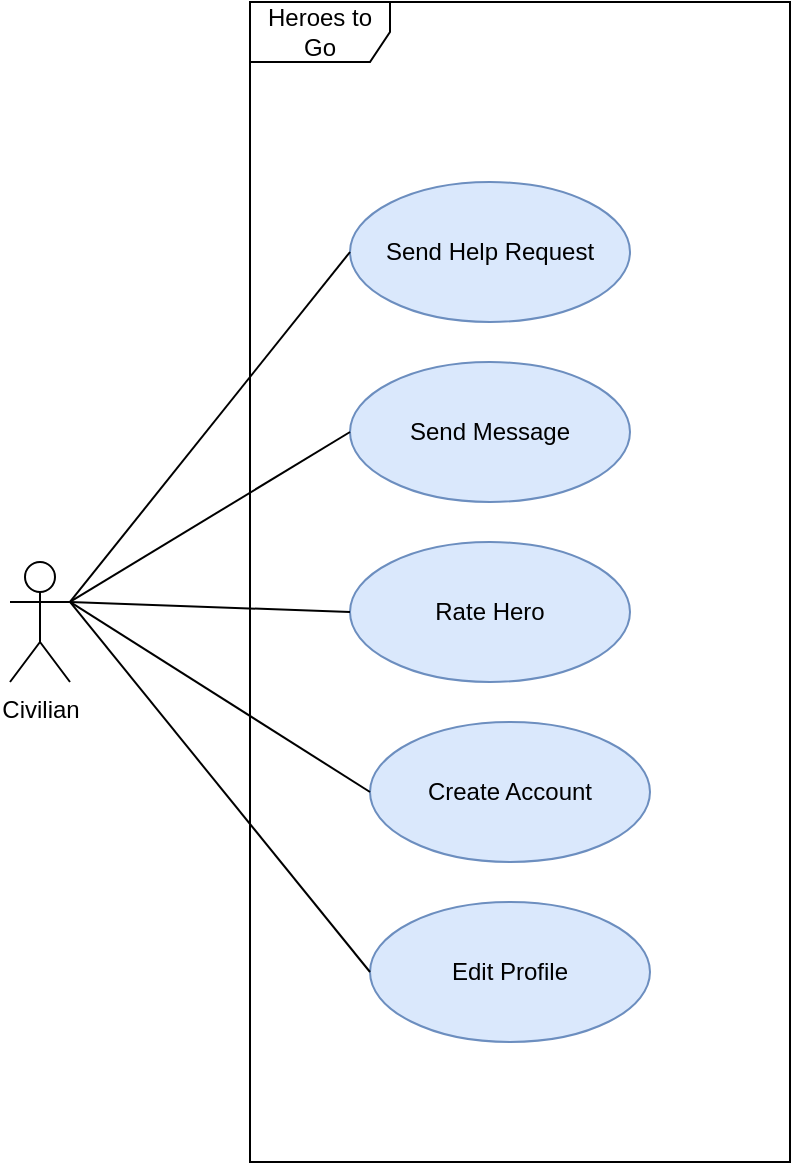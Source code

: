 <mxfile version="20.5.3" type="google"><diagram id="3kuOc1xnYOxijoTCjb82" name="Page-1"><mxGraphModel grid="1" page="1" gridSize="10" guides="1" tooltips="1" connect="1" arrows="1" fold="1" pageScale="1" pageWidth="850" pageHeight="1100" math="0" shadow="0"><root><mxCell id="0"/><mxCell id="1" parent="0"/><mxCell id="BbTnb9lNtIsW0-mmDcOB-1" value="Civilian" style="shape=umlActor;verticalLabelPosition=bottom;verticalAlign=top;html=1;" vertex="1" parent="1"><mxGeometry x="30" y="400" width="30" height="60" as="geometry"/></mxCell><mxCell id="BbTnb9lNtIsW0-mmDcOB-2" value="Heroes to Go" style="shape=umlFrame;whiteSpace=wrap;html=1;width=70;height=30;" vertex="1" parent="1"><mxGeometry x="150" y="120" width="270" height="580" as="geometry"/></mxCell><mxCell id="BbTnb9lNtIsW0-mmDcOB-3" value="Send Help Request" style="ellipse;whiteSpace=wrap;html=1;fillColor=#dae8fc;strokeColor=#6c8ebf;" vertex="1" parent="1"><mxGeometry x="200" y="210" width="140" height="70" as="geometry"/></mxCell><mxCell id="BbTnb9lNtIsW0-mmDcOB-4" value="Send Message" style="ellipse;whiteSpace=wrap;html=1;fillColor=#dae8fc;strokeColor=#6c8ebf;" vertex="1" parent="1"><mxGeometry x="200" y="300" width="140" height="70" as="geometry"/></mxCell><mxCell id="BbTnb9lNtIsW0-mmDcOB-5" value="Rate Hero" style="ellipse;whiteSpace=wrap;html=1;fillColor=#dae8fc;strokeColor=#6c8ebf;" vertex="1" parent="1"><mxGeometry x="200" y="390" width="140" height="70" as="geometry"/></mxCell><mxCell id="BbTnb9lNtIsW0-mmDcOB-10" value="Create Account" style="ellipse;whiteSpace=wrap;html=1;fillColor=#dae8fc;strokeColor=#6c8ebf;" vertex="1" parent="1"><mxGeometry x="210" y="480" width="140" height="70" as="geometry"/></mxCell><mxCell id="BbTnb9lNtIsW0-mmDcOB-12" value="Edit Profile" style="ellipse;whiteSpace=wrap;html=1;fillColor=#dae8fc;strokeColor=#6c8ebf;" vertex="1" parent="1"><mxGeometry x="210" y="570" width="140" height="70" as="geometry"/></mxCell><mxCell id="A9PARuwiGdJy7GcK_jp0-1" value="" style="endArrow=none;html=1;rounded=0;exitX=1;exitY=0.333;exitDx=0;exitDy=0;exitPerimeter=0;entryX=0;entryY=0.5;entryDx=0;entryDy=0;" edge="1" parent="1" source="BbTnb9lNtIsW0-mmDcOB-1" target="BbTnb9lNtIsW0-mmDcOB-10"><mxGeometry width="50" height="50" relative="1" as="geometry"><mxPoint x="30" y="580" as="sourcePoint"/><mxPoint x="80" y="530" as="targetPoint"/></mxGeometry></mxCell><mxCell id="A9PARuwiGdJy7GcK_jp0-2" value="" style="endArrow=none;html=1;rounded=0;exitX=1;exitY=0.333;exitDx=0;exitDy=0;exitPerimeter=0;entryX=0;entryY=0.5;entryDx=0;entryDy=0;" edge="1" parent="1" source="BbTnb9lNtIsW0-mmDcOB-1" target="BbTnb9lNtIsW0-mmDcOB-12"><mxGeometry width="50" height="50" relative="1" as="geometry"><mxPoint x="70" y="570" as="sourcePoint"/><mxPoint x="120" y="520" as="targetPoint"/></mxGeometry></mxCell><mxCell id="A9PARuwiGdJy7GcK_jp0-3" value="" style="endArrow=none;html=1;rounded=0;exitX=1;exitY=0.333;exitDx=0;exitDy=0;exitPerimeter=0;entryX=0;entryY=0.5;entryDx=0;entryDy=0;" edge="1" parent="1" source="BbTnb9lNtIsW0-mmDcOB-1" target="BbTnb9lNtIsW0-mmDcOB-5"><mxGeometry width="50" height="50" relative="1" as="geometry"><mxPoint x="70" y="380" as="sourcePoint"/><mxPoint x="120" y="330" as="targetPoint"/></mxGeometry></mxCell><mxCell id="A9PARuwiGdJy7GcK_jp0-4" value="" style="endArrow=none;html=1;rounded=0;exitX=1;exitY=0.333;exitDx=0;exitDy=0;exitPerimeter=0;entryX=0;entryY=0.5;entryDx=0;entryDy=0;" edge="1" parent="1" source="BbTnb9lNtIsW0-mmDcOB-1" target="BbTnb9lNtIsW0-mmDcOB-4"><mxGeometry width="50" height="50" relative="1" as="geometry"><mxPoint x="50" y="360" as="sourcePoint"/><mxPoint x="100" y="310" as="targetPoint"/></mxGeometry></mxCell><mxCell id="A9PARuwiGdJy7GcK_jp0-5" value="" style="endArrow=none;html=1;rounded=0;exitX=1;exitY=0.333;exitDx=0;exitDy=0;exitPerimeter=0;entryX=0;entryY=0.5;entryDx=0;entryDy=0;" edge="1" parent="1" source="BbTnb9lNtIsW0-mmDcOB-1" target="BbTnb9lNtIsW0-mmDcOB-3"><mxGeometry width="50" height="50" relative="1" as="geometry"><mxPoint x="70" y="360" as="sourcePoint"/><mxPoint x="120" y="310" as="targetPoint"/></mxGeometry></mxCell></root></mxGraphModel></diagram></mxfile>